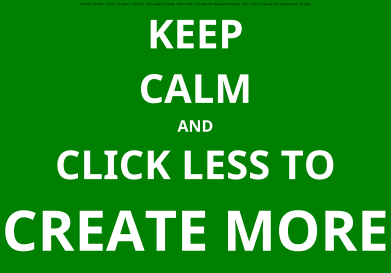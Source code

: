 @startuml Meme
scale 0.2
skinparam BackgroundColor Green
skinparam style strictuml
skinparam DefaultTextAlignment center
skinparam DefaultFontName Arial
'skinparam NoteTextAlignment center
skinparam class {
    BackgroundColor transparent
    BorderColor transparent
    FontColor White
    fontStyle bold
    fontsize 200
    textalignment center
}
class "<img:http://clipart-library.com/images_k/keep-calm-crown-transparent-background/keep-calm-crown-transparent-background-25.png{scale=0.5}>\nKEEP\nCALM\n<size:80>AND\nCLICK LESS TO\n<size:280>CREATE MORE" as A
@enduml